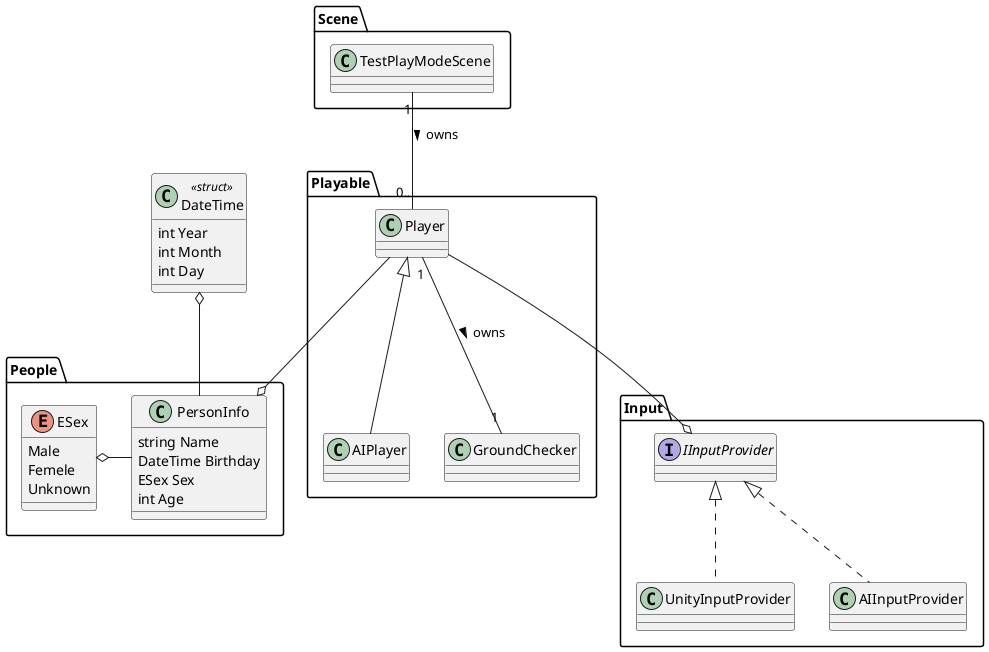 @startuml

namespace Input {
	interface IInputProvider
	class UnityInputProvider
	class AIInputProvider
}

class DateTime <<struct>> {
	int Year
	int Month
	int Day
}

namespace People {
	enum ESex {
		Male
		Femele
		Unknown
	}
	class PersonInfo{
		string Name
		DateTime Birthday
		ESex Sex
		int Age 
	}
}

namespace Playable {
	class Player
	class AIPlayer
	class GroundChecker
}
namespace Scene {
	class TestPlayModeScene
}

DateTime o-- People.PersonInfo
People.ESex o- People.PersonInfo

Input.IInputProvider <|.. Input.UnityInputProvider
Input.IInputProvider <|.. Input.AIInputProvider

Playable.GroundChecker "1"-up-"1" Playable.Player :< owns
People.PersonInfo o-up- Playable.Player

Playable.Player <|--  Playable.AIPlayer

Input.IInputProvider o-up- Playable.Player

Playable.Player "0.."-up- "1" Scene.TestPlayModeScene :< owns

@enduml
